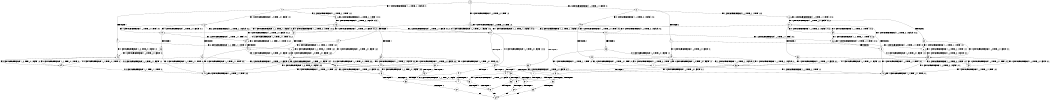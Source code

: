 digraph BCG {
size = "7, 10.5";
center = TRUE;
node [shape = circle];
0 [peripheries = 2];
0 -> 1 [label = "EX !1 !ATOMIC_EXCH_BRANCH (1, +1, TRUE, +1, 1, FALSE) !:0:"];
0 -> 2 [label = "EX !2 !ATOMIC_EXCH_BRANCH (1, +1, TRUE, +1, 1, FALSE) !:0:"];
0 -> 3 [label = "EX !0 !ATOMIC_EXCH_BRANCH (1, +0, TRUE, +0, 1, TRUE) !:0:"];
1 -> 4 [label = "TERMINATE !1"];
1 -> 5 [label = "EX !2 !ATOMIC_EXCH_BRANCH (1, +1, TRUE, +1, 1, TRUE) !:0:1:"];
1 -> 6 [label = "EX !0 !ATOMIC_EXCH_BRANCH (1, +0, TRUE, +0, 1, FALSE) !:0:1:"];
2 -> 7 [label = "TERMINATE !2"];
2 -> 8 [label = "EX !1 !ATOMIC_EXCH_BRANCH (1, +1, TRUE, +1, 1, TRUE) !:0:2:"];
2 -> 9 [label = "EX !0 !ATOMIC_EXCH_BRANCH (1, +0, TRUE, +0, 1, FALSE) !:0:2:"];
3 -> 10 [label = "EX !1 !ATOMIC_EXCH_BRANCH (1, +1, TRUE, +1, 1, FALSE) !:0:"];
3 -> 11 [label = "EX !2 !ATOMIC_EXCH_BRANCH (1, +1, TRUE, +1, 1, FALSE) !:0:"];
3 -> 3 [label = "EX !0 !ATOMIC_EXCH_BRANCH (1, +0, TRUE, +0, 1, TRUE) !:0:"];
4 -> 12 [label = "EX !2 !ATOMIC_EXCH_BRANCH (1, +1, TRUE, +1, 1, TRUE) !:0:"];
4 -> 13 [label = "EX !0 !ATOMIC_EXCH_BRANCH (1, +0, TRUE, +0, 1, FALSE) !:0:"];
5 -> 14 [label = "TERMINATE !1"];
5 -> 15 [label = "EX !0 !ATOMIC_EXCH_BRANCH (1, +0, TRUE, +0, 1, FALSE) !:0:1:2:"];
5 -> 5 [label = "EX !2 !ATOMIC_EXCH_BRANCH (1, +1, TRUE, +1, 1, TRUE) !:0:1:2:"];
6 -> 16 [label = "TERMINATE !1"];
6 -> 17 [label = "EX !2 !ATOMIC_EXCH_BRANCH (1, +1, TRUE, +1, 1, FALSE) !:0:1:"];
6 -> 10 [label = "EX !0 !ATOMIC_EXCH_BRANCH (1, +1, TRUE, +0, 1, TRUE) !:0:1:"];
7 -> 18 [label = "EX !1 !ATOMIC_EXCH_BRANCH (1, +1, TRUE, +1, 1, TRUE) !:0:"];
7 -> 19 [label = "EX !0 !ATOMIC_EXCH_BRANCH (1, +0, TRUE, +0, 1, FALSE) !:0:"];
8 -> 20 [label = "TERMINATE !2"];
8 -> 21 [label = "EX !0 !ATOMIC_EXCH_BRANCH (1, +0, TRUE, +0, 1, FALSE) !:0:1:2:"];
8 -> 8 [label = "EX !1 !ATOMIC_EXCH_BRANCH (1, +1, TRUE, +1, 1, TRUE) !:0:1:2:"];
9 -> 22 [label = "TERMINATE !2"];
9 -> 17 [label = "EX !1 !ATOMIC_EXCH_BRANCH (1, +1, TRUE, +1, 1, FALSE) !:0:2:"];
9 -> 11 [label = "EX !0 !ATOMIC_EXCH_BRANCH (1, +1, TRUE, +0, 1, TRUE) !:0:2:"];
10 -> 23 [label = "TERMINATE !1"];
10 -> 24 [label = "EX !2 !ATOMIC_EXCH_BRANCH (1, +1, TRUE, +1, 1, TRUE) !:0:1:"];
10 -> 6 [label = "EX !0 !ATOMIC_EXCH_BRANCH (1, +0, TRUE, +0, 1, FALSE) !:0:1:"];
11 -> 25 [label = "TERMINATE !2"];
11 -> 26 [label = "EX !1 !ATOMIC_EXCH_BRANCH (1, +1, TRUE, +1, 1, TRUE) !:0:2:"];
11 -> 9 [label = "EX !0 !ATOMIC_EXCH_BRANCH (1, +0, TRUE, +0, 1, FALSE) !:0:2:"];
12 -> 27 [label = "EX !0 !ATOMIC_EXCH_BRANCH (1, +0, TRUE, +0, 1, FALSE) !:0:2:"];
12 -> 12 [label = "EX !2 !ATOMIC_EXCH_BRANCH (1, +1, TRUE, +1, 1, TRUE) !:0:2:"];
13 -> 28 [label = "EX !2 !ATOMIC_EXCH_BRANCH (1, +1, TRUE, +1, 1, FALSE) !:0:"];
13 -> 29 [label = "EX !0 !ATOMIC_EXCH_BRANCH (1, +1, TRUE, +0, 1, TRUE) !:0:"];
14 -> 27 [label = "EX !0 !ATOMIC_EXCH_BRANCH (1, +0, TRUE, +0, 1, FALSE) !:0:2:"];
14 -> 12 [label = "EX !2 !ATOMIC_EXCH_BRANCH (1, +1, TRUE, +1, 1, TRUE) !:0:2:"];
15 -> 30 [label = "TERMINATE !1"];
15 -> 17 [label = "EX !2 !ATOMIC_EXCH_BRANCH (1, +1, TRUE, +1, 1, FALSE) !:0:1:2:"];
15 -> 31 [label = "EX !0 !ATOMIC_EXCH_BRANCH (1, +1, TRUE, +0, 1, TRUE) !:0:1:2:"];
16 -> 28 [label = "EX !2 !ATOMIC_EXCH_BRANCH (1, +1, TRUE, +1, 1, FALSE) !:0:"];
16 -> 29 [label = "EX !0 !ATOMIC_EXCH_BRANCH (1, +1, TRUE, +0, 1, TRUE) !:0:"];
17 -> 32 [label = "TERMINATE !1"];
17 -> 33 [label = "TERMINATE !2"];
17 -> 34 [label = "EX !0 !ATOMIC_EXCH_BRANCH (1, +1, TRUE, +0, 1, FALSE) !:0:1:2:"];
18 -> 35 [label = "EX !0 !ATOMIC_EXCH_BRANCH (1, +0, TRUE, +0, 1, FALSE) !:0:1:"];
18 -> 18 [label = "EX !1 !ATOMIC_EXCH_BRANCH (1, +1, TRUE, +1, 1, TRUE) !:0:1:"];
19 -> 36 [label = "EX !1 !ATOMIC_EXCH_BRANCH (1, +1, TRUE, +1, 1, FALSE) !:0:"];
19 -> 37 [label = "EX !0 !ATOMIC_EXCH_BRANCH (1, +1, TRUE, +0, 1, TRUE) !:0:"];
20 -> 35 [label = "EX !0 !ATOMIC_EXCH_BRANCH (1, +0, TRUE, +0, 1, FALSE) !:0:1:"];
20 -> 18 [label = "EX !1 !ATOMIC_EXCH_BRANCH (1, +1, TRUE, +1, 1, TRUE) !:0:1:"];
21 -> 38 [label = "TERMINATE !2"];
21 -> 17 [label = "EX !1 !ATOMIC_EXCH_BRANCH (1, +1, TRUE, +1, 1, FALSE) !:0:1:2:"];
21 -> 39 [label = "EX !0 !ATOMIC_EXCH_BRANCH (1, +1, TRUE, +0, 1, TRUE) !:0:1:2:"];
22 -> 36 [label = "EX !1 !ATOMIC_EXCH_BRANCH (1, +1, TRUE, +1, 1, FALSE) !:0:"];
22 -> 37 [label = "EX !0 !ATOMIC_EXCH_BRANCH (1, +1, TRUE, +0, 1, TRUE) !:0:"];
23 -> 40 [label = "EX !2 !ATOMIC_EXCH_BRANCH (1, +1, TRUE, +1, 1, TRUE) !:0:"];
23 -> 13 [label = "EX !0 !ATOMIC_EXCH_BRANCH (1, +0, TRUE, +0, 1, FALSE) !:0:"];
24 -> 41 [label = "TERMINATE !1"];
24 -> 24 [label = "EX !2 !ATOMIC_EXCH_BRANCH (1, +1, TRUE, +1, 1, TRUE) !:0:1:2:"];
24 -> 15 [label = "EX !0 !ATOMIC_EXCH_BRANCH (1, +0, TRUE, +0, 1, FALSE) !:0:1:2:"];
25 -> 42 [label = "EX !1 !ATOMIC_EXCH_BRANCH (1, +1, TRUE, +1, 1, TRUE) !:0:"];
25 -> 19 [label = "EX !0 !ATOMIC_EXCH_BRANCH (1, +0, TRUE, +0, 1, FALSE) !:0:"];
26 -> 43 [label = "TERMINATE !2"];
26 -> 26 [label = "EX !1 !ATOMIC_EXCH_BRANCH (1, +1, TRUE, +1, 1, TRUE) !:0:1:2:"];
26 -> 21 [label = "EX !0 !ATOMIC_EXCH_BRANCH (1, +0, TRUE, +0, 1, FALSE) !:0:1:2:"];
27 -> 28 [label = "EX !2 !ATOMIC_EXCH_BRANCH (1, +1, TRUE, +1, 1, FALSE) !:0:2:"];
27 -> 44 [label = "EX !0 !ATOMIC_EXCH_BRANCH (1, +1, TRUE, +0, 1, TRUE) !:0:2:"];
28 -> 45 [label = "TERMINATE !2"];
28 -> 46 [label = "EX !0 !ATOMIC_EXCH_BRANCH (1, +1, TRUE, +0, 1, FALSE) !:0:2:"];
29 -> 40 [label = "EX !2 !ATOMIC_EXCH_BRANCH (1, +1, TRUE, +1, 1, TRUE) !:0:"];
29 -> 13 [label = "EX !0 !ATOMIC_EXCH_BRANCH (1, +0, TRUE, +0, 1, FALSE) !:0:"];
30 -> 28 [label = "EX !2 !ATOMIC_EXCH_BRANCH (1, +1, TRUE, +1, 1, FALSE) !:0:2:"];
30 -> 44 [label = "EX !0 !ATOMIC_EXCH_BRANCH (1, +1, TRUE, +0, 1, TRUE) !:0:2:"];
31 -> 41 [label = "TERMINATE !1"];
31 -> 24 [label = "EX !2 !ATOMIC_EXCH_BRANCH (1, +1, TRUE, +1, 1, TRUE) !:0:1:2:"];
31 -> 15 [label = "EX !0 !ATOMIC_EXCH_BRANCH (1, +0, TRUE, +0, 1, FALSE) !:0:1:2:"];
32 -> 45 [label = "TERMINATE !2"];
32 -> 46 [label = "EX !0 !ATOMIC_EXCH_BRANCH (1, +1, TRUE, +0, 1, FALSE) !:0:2:"];
33 -> 47 [label = "TERMINATE !1"];
33 -> 48 [label = "EX !0 !ATOMIC_EXCH_BRANCH (1, +1, TRUE, +0, 1, FALSE) !:0:1:"];
34 -> 49 [label = "TERMINATE !1"];
34 -> 50 [label = "TERMINATE !2"];
34 -> 51 [label = "TERMINATE !0"];
35 -> 36 [label = "EX !1 !ATOMIC_EXCH_BRANCH (1, +1, TRUE, +1, 1, FALSE) !:0:1:"];
35 -> 52 [label = "EX !0 !ATOMIC_EXCH_BRANCH (1, +1, TRUE, +0, 1, TRUE) !:0:1:"];
36 -> 47 [label = "TERMINATE !1"];
36 -> 48 [label = "EX !0 !ATOMIC_EXCH_BRANCH (1, +1, TRUE, +0, 1, FALSE) !:0:1:"];
37 -> 42 [label = "EX !1 !ATOMIC_EXCH_BRANCH (1, +1, TRUE, +1, 1, TRUE) !:0:"];
37 -> 19 [label = "EX !0 !ATOMIC_EXCH_BRANCH (1, +0, TRUE, +0, 1, FALSE) !:0:"];
38 -> 36 [label = "EX !1 !ATOMIC_EXCH_BRANCH (1, +1, TRUE, +1, 1, FALSE) !:0:1:"];
38 -> 52 [label = "EX !0 !ATOMIC_EXCH_BRANCH (1, +1, TRUE, +0, 1, TRUE) !:0:1:"];
39 -> 43 [label = "TERMINATE !2"];
39 -> 26 [label = "EX !1 !ATOMIC_EXCH_BRANCH (1, +1, TRUE, +1, 1, TRUE) !:0:1:2:"];
39 -> 21 [label = "EX !0 !ATOMIC_EXCH_BRANCH (1, +0, TRUE, +0, 1, FALSE) !:0:1:2:"];
40 -> 40 [label = "EX !2 !ATOMIC_EXCH_BRANCH (1, +1, TRUE, +1, 1, TRUE) !:0:2:"];
40 -> 27 [label = "EX !0 !ATOMIC_EXCH_BRANCH (1, +0, TRUE, +0, 1, FALSE) !:0:2:"];
41 -> 40 [label = "EX !2 !ATOMIC_EXCH_BRANCH (1, +1, TRUE, +1, 1, TRUE) !:0:2:"];
41 -> 27 [label = "EX !0 !ATOMIC_EXCH_BRANCH (1, +0, TRUE, +0, 1, FALSE) !:0:2:"];
42 -> 42 [label = "EX !1 !ATOMIC_EXCH_BRANCH (1, +1, TRUE, +1, 1, TRUE) !:0:1:"];
42 -> 35 [label = "EX !0 !ATOMIC_EXCH_BRANCH (1, +0, TRUE, +0, 1, FALSE) !:0:1:"];
43 -> 42 [label = "EX !1 !ATOMIC_EXCH_BRANCH (1, +1, TRUE, +1, 1, TRUE) !:0:1:"];
43 -> 35 [label = "EX !0 !ATOMIC_EXCH_BRANCH (1, +0, TRUE, +0, 1, FALSE) !:0:1:"];
44 -> 40 [label = "EX !2 !ATOMIC_EXCH_BRANCH (1, +1, TRUE, +1, 1, TRUE) !:0:2:"];
44 -> 27 [label = "EX !0 !ATOMIC_EXCH_BRANCH (1, +0, TRUE, +0, 1, FALSE) !:0:2:"];
45 -> 53 [label = "EX !0 !ATOMIC_EXCH_BRANCH (1, +1, TRUE, +0, 1, FALSE) !:0:"];
46 -> 54 [label = "TERMINATE !2"];
46 -> 55 [label = "TERMINATE !0"];
47 -> 53 [label = "EX !0 !ATOMIC_EXCH_BRANCH (1, +1, TRUE, +0, 1, FALSE) !:0:"];
48 -> 56 [label = "TERMINATE !1"];
48 -> 57 [label = "TERMINATE !0"];
49 -> 54 [label = "TERMINATE !2"];
49 -> 55 [label = "TERMINATE !0"];
50 -> 56 [label = "TERMINATE !1"];
50 -> 57 [label = "TERMINATE !0"];
51 -> 58 [label = "TERMINATE !1"];
51 -> 59 [label = "TERMINATE !2"];
52 -> 42 [label = "EX !1 !ATOMIC_EXCH_BRANCH (1, +1, TRUE, +1, 1, TRUE) !:0:1:"];
52 -> 35 [label = "EX !0 !ATOMIC_EXCH_BRANCH (1, +0, TRUE, +0, 1, FALSE) !:0:1:"];
53 -> 60 [label = "TERMINATE !0"];
54 -> 60 [label = "TERMINATE !0"];
55 -> 61 [label = "TERMINATE !2"];
56 -> 60 [label = "TERMINATE !0"];
57 -> 62 [label = "TERMINATE !1"];
58 -> 63 [label = "TERMINATE !2"];
59 -> 62 [label = "TERMINATE !1"];
60 -> 64 [label = "exit"];
61 -> 64 [label = "exit"];
62 -> 64 [label = "exit"];
63 -> 64 [label = "exit"];
}
